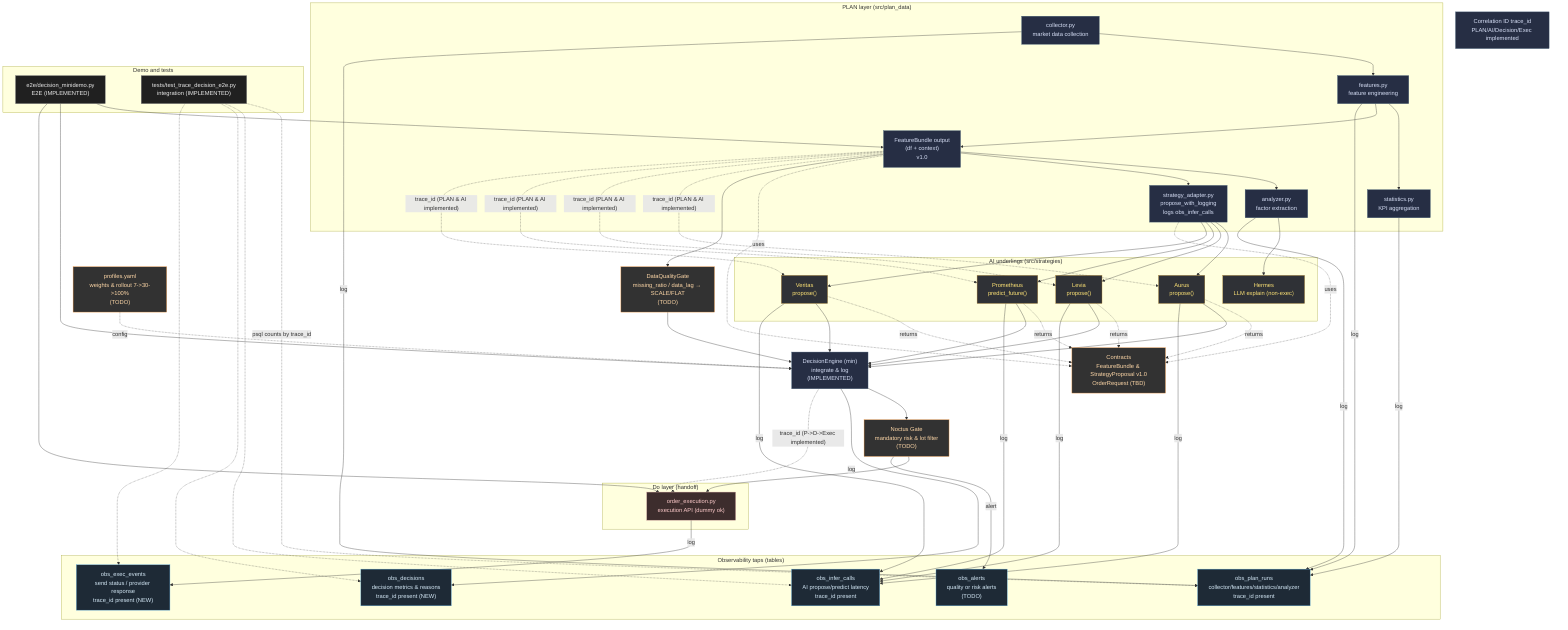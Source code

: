 flowchart TD

%% ====== styles (GitHub-safe) ======
classDef plan fill:#262e44,stroke:#47617a,color:#d8e0f7;
classDef ai fill:#2f3136,stroke:#a97e2c,color:#ffe476;
classDef do fill:#3d2d2d,stroke:#cc9999,color:#ffcccc;
classDef todo fill:#323232,stroke:#ff9f43,color:#ffd8a8;
classDef obs fill:#1e2a36,stroke:#5dade2,color:#d6eaf8;
classDef demo fill:#202020,stroke:#8a8a8a,color:#eaeaea;

%% ====== PLAN layer ======
subgraph PLAN ["PLAN layer (src/plan_data)"]
  COLLECT["collector.py<br/>market data collection"]:::plan
  FEATURES["features.py<br/>feature engineering"]:::plan
  FEATDF["FeatureBundle output<br/>(df + context)<br/>v1.0"]:::plan
  ANALYZER["analyzer.py<br/>factor extraction"]:::plan
  STATS["statistics.py<br/>KPI aggregation"]:::plan
  ADAPTER["strategy_adapter.py<br/>propose_with_logging<br/>logs obs_infer_calls"]:::plan
end

%% ====== AI underlings ======
subgraph AI_UNDERLINGS ["AI underlings (src/strategies)"]
  AURUS["Aurus<br/>propose()"]:::ai
  LEVIA["Levia<br/>propose()"]:::ai
  PROM["Prometheus<br/>predict_future()"]:::ai
  VERITAS["Veritas<br/>propose()"]:::ai
  HERMES["Hermes<br/>LLM explain (non-exec)"]:::ai
end

%% ====== Decision & Risk ======
DECISION["DecisionEngine (min)<br/>integrate & log<br/>(IMPLEMENTED)"]:::plan
NOCTUSGATE["Noctus Gate<br/>mandatory risk & lot filter<br/>(TODO)"]:::todo
QUALITY["DataQualityGate<br/>missing_ratio / data_lag → SCALE/FLAT<br/>(TODO)"]:::todo
PROFILES["profiles.yaml<br/>weights & rollout 7->30->100%<br/>(TODO)"]:::todo

%% ====== Contracts ======
CONTRACTS["Contracts<br/>FeatureBundle & StrategyProposal v1.0<br/>OrderRequest (TBD)"]:::todo
TRACEID["Correlation ID trace_id<br/>PLAN/AI/Decision/Exec implemented"]:::plan

%% ====== Do layer (handoff) ======
subgraph DO_LAYER ["Do layer (handoff)"]
  ORDER["order_execution.py<br/>execution API (dummy ok)"]:::do
end

%% ====== Demo & tests ======
subgraph DEMO ["Demo and tests"]
  DECISION_MINI["e2e/decision_minidemo.py<br/>E2E (IMPLEMENTED)"]:::demo
  TEST_E2E["tests/test_trace_decision_e2e.py<br/>integration (IMPLEMENTED)"]:::demo
end

%% ====== Observability taps ======
subgraph OBS ["Observability taps (tables)"]
  OBS_PLAN["obs_plan_runs<br/>collector/features/statistics/analyzer<br/>trace_id present"]:::obs
  OBS_INFER["obs_infer_calls<br/>AI propose/predict latency<br/>trace_id present"]:::obs
  OBS_DEC["obs_decisions<br/>decision metrics & reasons<br/>trace_id present (NEW)"]:::obs
  OBS_EXEC["obs_exec_events<br/>send status / provider response<br/>trace_id present (NEW)"]:::obs
  OBS_ALT["obs_alerts<br/>quality or risk alerts<br/>(TODO)"]:::obs
end

%% ====== PLAN flow ======
COLLECT --> FEATURES --> STATS
FEATURES --> FEATDF
FEATDF --> ANALYZER
ANALYZER --> HERMES
FEATDF --> ADAPTER
ADAPTER --> AURUS
ADAPTER --> LEVIA
ADAPTER --> PROM
ADAPTER --> VERITAS

%% ====== Contracts wiring ======
FEATDF -. "uses" .-> CONTRACTS
ADAPTER -. "uses" .-> CONTRACTS
AURUS -. "returns" .-> CONTRACTS
LEVIA -. "returns" .-> CONTRACTS
PROM  -. "returns" .-> CONTRACTS
VERITAS -. "returns" .-> CONTRACTS

%% ====== Decision integration path ======
FEATDF --> QUALITY
QUALITY --> DECISION
AURUS --> DECISION
LEVIA --> DECISION
PROM  --> DECISION
VERITAS --> DECISION
PROFILES -. "config" .-> DECISION
DECISION --> NOCTUSGATE
NOCTUSGATE --> ORDER

%% ====== Demo edges ======
DECISION_MINI --> FEATDF
DECISION_MINI --> DECISION
DECISION_MINI --> ORDER
TEST_E2E -. "psql counts by trace_id" .-> OBS_PLAN
TEST_E2E -.-> OBS_INFER
TEST_E2E -.-> OBS_DEC
TEST_E2E -.-> OBS_EXEC

%% ====== Observability wiring ======
COLLECT  -->|log| OBS_PLAN
FEATURES -->|log| OBS_PLAN
STATS    -->|log| OBS_PLAN
ANALYZER -->|log| OBS_PLAN
AURUS    -->|log| OBS_INFER
LEVIA    -->|log| OBS_INFER
PROM     -->|log| OBS_INFER
VERITAS  -->|log| OBS_INFER
DECISION -->|log| OBS_DEC
ORDER    -->|log| OBS_EXEC
NOCTUSGATE -->|alert| OBS_ALT

%% ====== trace_id notes ======
FEATDF -. "trace_id (PLAN & AI implemented)" .-> AURUS
FEATDF -. "trace_id (PLAN & AI implemented)" .-> LEVIA
FEATDF -. "trace_id (PLAN & AI implemented)" .-> PROM
FEATDF -. "trace_id (PLAN & AI implemented)" .-> VERITAS
DECISION -. "trace_id (P->D->Exec implemented)" .-> ORDER

%% ====== class bindings ======
class COLLECT,FEATURES,FEATDF,ANALYZER,STATS,ADAPTER plan;
class AURUS,LEVIA,PROM,VERITAS,HERMES ai;
class ORDER do;
class DECISION plan;
class NOCTUSGATE,QUALITY,PROFILES,CONTRACTS todo;
class TRACEID plan;
class OBS_PLAN,OBS_INFER,OBS_DEC,OBS_EXEC,OBS_ALT obs;
class DECISION_MINI,TEST_E2E demo;